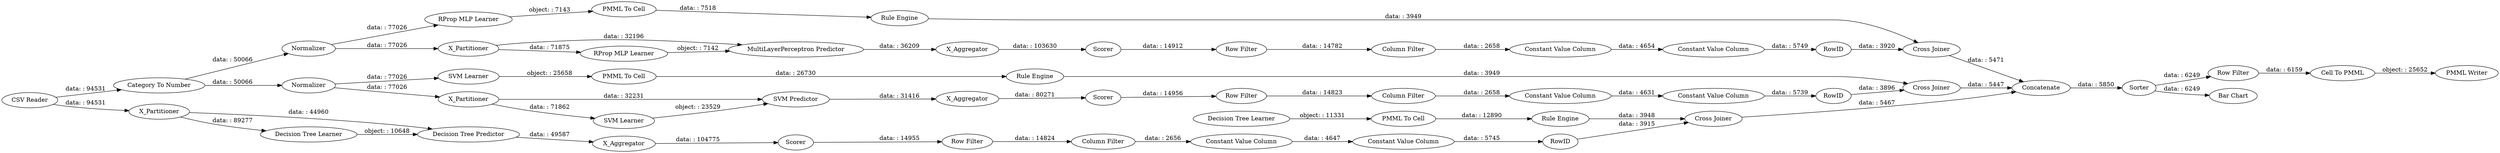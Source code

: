 digraph {
	"8674835184777861600_54" [label="Cell To PMML"]
	"5803335621744110301_7" [label=X_Aggregator]
	"3838211902379235250_32" [label="Decision Tree Predictor"]
	"-5992910196765817941_294" [label="Column Filter"]
	"8674835184777861600_60" [label=Concatenate]
	"8674835184777861600_63" [label="CSV Reader"]
	"2083048055033657707_7" [label=X_Aggregator]
	"7172766927339763565_35" [label="RProp MLP Learner"]
	"-4236952572363685937_290" [label="Constant Value Column"]
	"8674835184777861600_59" [label="Bar Chart"]
	"7172766927339763565_34" [label="Rule Engine"]
	"2083048055033657707_2" [label=X_Partitioner]
	"2083048055033657707_38" [label="Cross Joiner"]
	"-5992910196765817941_290" [label="Constant Value Column"]
	"3190419882502559912_33" [label="SVM Learner"]
	"8674835184777861600_52" [label=Sorter]
	"5803335621744110301_2" [label=X_Partitioner]
	"2083048055033657707_39" [label=Normalizer]
	"5803335621744110301_40" [label=Normalizer]
	"8674835184777861600_61" [label="PMML Writer"]
	"2083048055033657707_32" [label="MultiLayerPerceptron Predictor"]
	"3190419882502559912_35" [label="Rule Engine"]
	"-5992910196765817941_292" [label="Constant Value Column"]
	"3838211902379235250_2" [label=X_Partitioner]
	"-5992910196765817941_293" [label=RowID]
	"-4236952572363685937_294" [label="Column Filter"]
	"183983817344097547_28" [label="PMML To Cell"]
	"2083048055033657707_31" [label="RProp MLP Learner"]
	"3838211902379235250_39" [label=Scorer]
	"-5174775933774742914_9" [label="Row Filter"]
	"8674835184777861600_58" [label="Category To Number"]
	"-5174775933774742914_294" [label="Column Filter"]
	"3190419882502559912_34" [label="PMML To Cell"]
	"5803335621744110301_39" [label="Cross Joiner"]
	"3838211902379235250_38" [label="Cross Joiner"]
	"8674835184777861600_53" [label="Row Filter"]
	"-5174775933774742914_290" [label="Constant Value Column"]
	"-5992910196765817941_9" [label="Row Filter"]
	"5803335621744110301_41" [label=Scorer]
	"-5174775933774742914_292" [label="Constant Value Column"]
	"183983817344097547_34" [label="Rule Engine"]
	"2083048055033657707_40" [label=Scorer]
	"3838211902379235250_7" [label=X_Aggregator]
	"5803335621744110301_32" [label="SVM Predictor"]
	"5803335621744110301_31" [label="SVM Learner"]
	"-4236952572363685937_292" [label="Constant Value Column"]
	"-4236952572363685937_9" [label="Row Filter"]
	"-4236952572363685937_293" [label=RowID]
	"183983817344097547_33" [label="Decision Tree Learner"]
	"3838211902379235250_31" [label="Decision Tree Learner"]
	"7172766927339763565_22" [label="PMML To Cell"]
	"-5174775933774742914_293" [label=RowID]
	"2083048055033657707_40" -> "-5174775933774742914_9" [label="data: : 14912"]
	"7172766927339763565_35" -> "7172766927339763565_22" [label="object: : 7143"]
	"5803335621744110301_2" -> "5803335621744110301_31" [label="data: : 71862"]
	"5803335621744110301_32" -> "5803335621744110301_7" [label="data: : 31416"]
	"8674835184777861600_58" -> "5803335621744110301_40" [label="data: : 50066"]
	"3190419882502559912_33" -> "3190419882502559912_34" [label="object: : 25658"]
	"-4236952572363685937_293" -> "3838211902379235250_38" [label="data: : 3915"]
	"5803335621744110301_7" -> "5803335621744110301_41" [label="data: : 80271"]
	"8674835184777861600_52" -> "8674835184777861600_53" [label="data: : 6249"]
	"183983817344097547_28" -> "183983817344097547_34" [label="data: : 12890"]
	"3838211902379235250_2" -> "3838211902379235250_32" [label="data: : 44960"]
	"8674835184777861600_63" -> "3838211902379235250_2" [label="data: : 94531"]
	"-5992910196765817941_9" -> "-5992910196765817941_294" [label="data: : 14823"]
	"8674835184777861600_60" -> "8674835184777861600_52" [label="data: : 5850"]
	"8674835184777861600_54" -> "8674835184777861600_61" [label="object: : 25652"]
	"-4236952572363685937_292" -> "-4236952572363685937_293" [label="data: : 5745"]
	"2083048055033657707_31" -> "2083048055033657707_32" [label="object: : 7142"]
	"-5174775933774742914_9" -> "-5174775933774742914_294" [label="data: : 14782"]
	"5803335621744110301_40" -> "3190419882502559912_33" [label="data: : 77026"]
	"8674835184777861600_52" -> "8674835184777861600_59" [label="data: : 6249"]
	"-5992910196765817941_294" -> "-5992910196765817941_290" [label="data: : 2658"]
	"5803335621744110301_2" -> "5803335621744110301_32" [label="data: : 32231"]
	"5803335621744110301_41" -> "-5992910196765817941_9" [label="data: : 14956"]
	"-5992910196765817941_293" -> "5803335621744110301_39" [label="data: : 3896"]
	"8674835184777861600_53" -> "8674835184777861600_54" [label="data: : 6159"]
	"-5174775933774742914_294" -> "-5174775933774742914_290" [label="data: : 2658"]
	"2083048055033657707_39" -> "2083048055033657707_2" [label="data: : 77026"]
	"2083048055033657707_38" -> "8674835184777861600_60" [label="data: : 5471"]
	"3190419882502559912_34" -> "3190419882502559912_35" [label="data: : 26730"]
	"5803335621744110301_31" -> "5803335621744110301_32" [label="object: : 23529"]
	"-5174775933774742914_292" -> "-5174775933774742914_293" [label="data: : 5749"]
	"-5992910196765817941_292" -> "-5992910196765817941_293" [label="data: : 5739"]
	"183983817344097547_34" -> "3838211902379235250_38" [label="data: : 3948"]
	"-4236952572363685937_9" -> "-4236952572363685937_294" [label="data: : 14824"]
	"7172766927339763565_22" -> "7172766927339763565_34" [label="data: : 7518"]
	"2083048055033657707_32" -> "2083048055033657707_7" [label="data: : 36209"]
	"2083048055033657707_39" -> "7172766927339763565_35" [label="data: : 77026"]
	"7172766927339763565_34" -> "2083048055033657707_38" [label="data: : 3949"]
	"3838211902379235250_7" -> "3838211902379235250_39" [label="data: : 104775"]
	"2083048055033657707_7" -> "2083048055033657707_40" [label="data: : 103630"]
	"3838211902379235250_38" -> "8674835184777861600_60" [label="data: : 5467"]
	"3838211902379235250_2" -> "3838211902379235250_31" [label="data: : 89277"]
	"3838211902379235250_31" -> "3838211902379235250_32" [label="object: : 10648"]
	"2083048055033657707_2" -> "2083048055033657707_31" [label="data: : 71875"]
	"3190419882502559912_35" -> "5803335621744110301_39" [label="data: : 3949"]
	"5803335621744110301_39" -> "8674835184777861600_60" [label="data: : 5447"]
	"183983817344097547_33" -> "183983817344097547_28" [label="object: : 11331"]
	"-5174775933774742914_290" -> "-5174775933774742914_292" [label="data: : 4654"]
	"8674835184777861600_63" -> "8674835184777861600_58" [label="data: : 94531"]
	"3838211902379235250_32" -> "3838211902379235250_7" [label="data: : 49587"]
	"-4236952572363685937_290" -> "-4236952572363685937_292" [label="data: : 4647"]
	"-4236952572363685937_294" -> "-4236952572363685937_290" [label="data: : 2656"]
	"2083048055033657707_2" -> "2083048055033657707_32" [label="data: : 32196"]
	"-5992910196765817941_290" -> "-5992910196765817941_292" [label="data: : 4631"]
	"3838211902379235250_39" -> "-4236952572363685937_9" [label="data: : 14955"]
	"8674835184777861600_58" -> "2083048055033657707_39" [label="data: : 50066"]
	"5803335621744110301_40" -> "5803335621744110301_2" [label="data: : 77026"]
	"-5174775933774742914_293" -> "2083048055033657707_38" [label="data: : 3920"]
	rankdir=LR
}
